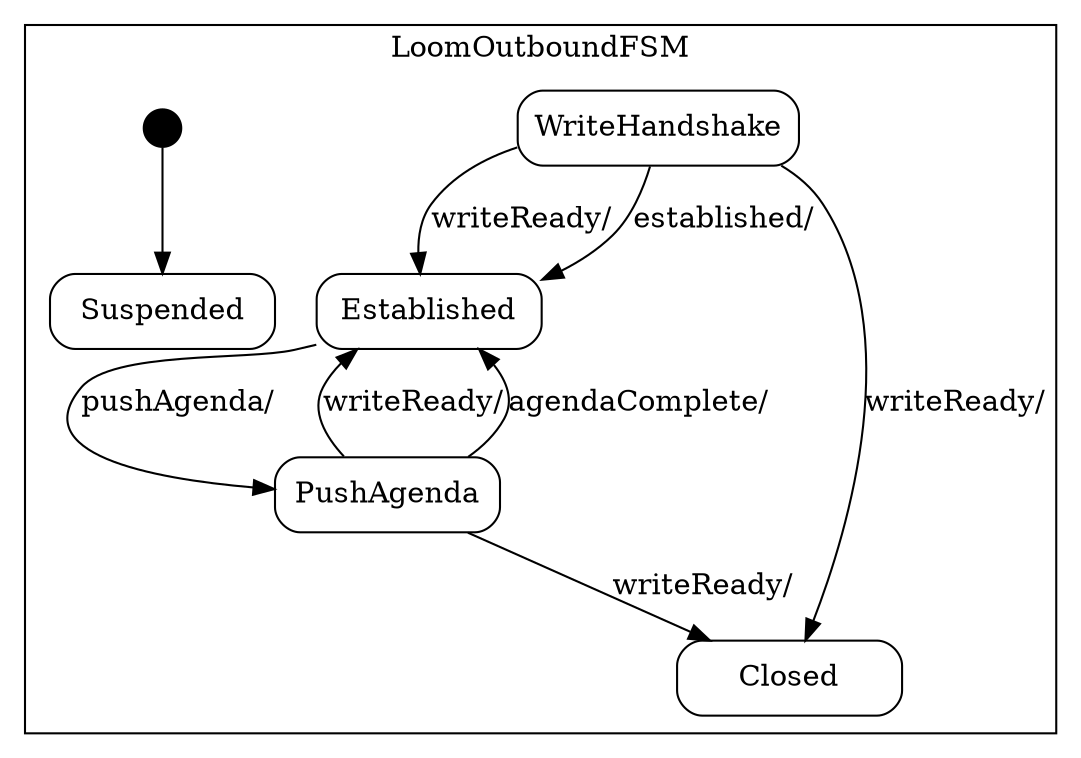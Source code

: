 digraph LoomOutbound {

    node
        [shape=Mrecord width=1.5];

    subgraph cluster_LoomOutboundFSM {

        label="LoomOutboundFSM";

        //
        // States (Nodes)
        //

        "LoomOutboundFSM::Suspended"
            [label="{Suspended}"];

        "LoomOutboundFSM::WriteHandshake"
            [label="{WriteHandshake}"];

        "LoomOutboundFSM::Established"
            [label="{Established}"];

        "LoomOutboundFSM::PushAgenda"
            [label="{PushAgenda}"];

        "LoomOutboundFSM::Closed"
            [label="{Closed}"];

        "%start"
            [label="" shape=circle style=filled fillcolor=black width=0.25];

        //
        // Transitions (Edges)
        //

        "LoomOutboundFSM::WriteHandshake" -> "LoomOutboundFSM::Closed"
            [label="writeReady/\l"];

        "LoomOutboundFSM::WriteHandshake" -> "LoomOutboundFSM::Established"
            [label="writeReady/\l"];

        "LoomOutboundFSM::WriteHandshake" -> "LoomOutboundFSM::Established"
            [label="established/\l"];

        "LoomOutboundFSM::Established" -> "LoomOutboundFSM::PushAgenda"
            [label="pushAgenda/\l"];

        "LoomOutboundFSM::PushAgenda" -> "LoomOutboundFSM::Closed"
            [label="writeReady/\l"];

        "LoomOutboundFSM::PushAgenda" -> "LoomOutboundFSM::Established"
            [label="writeReady/\l"];

        "LoomOutboundFSM::PushAgenda" -> "LoomOutboundFSM::Established"
            [label="agendaComplete/\l"];

        "%start" -> "LoomOutboundFSM::Suspended"
    }

}
